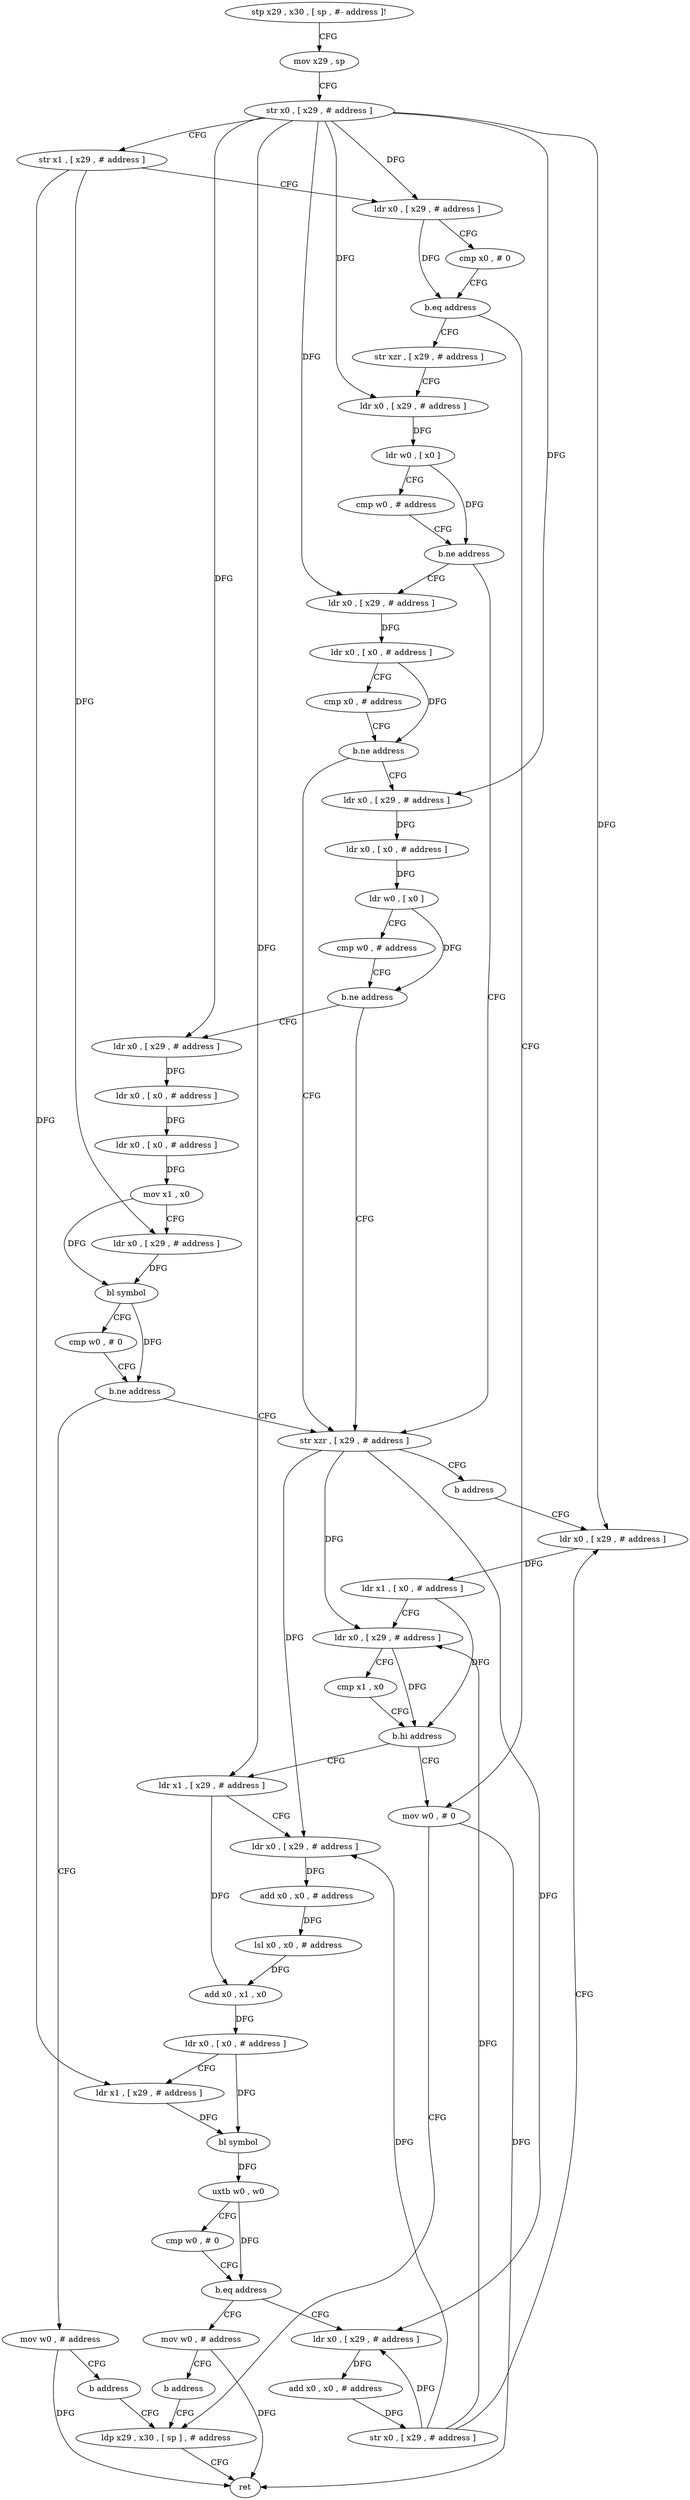 digraph "func" {
"138344" [label = "stp x29 , x30 , [ sp , #- address ]!" ]
"138348" [label = "mov x29 , sp" ]
"138352" [label = "str x0 , [ x29 , # address ]" ]
"138356" [label = "str x1 , [ x29 , # address ]" ]
"138360" [label = "ldr x0 , [ x29 , # address ]" ]
"138364" [label = "cmp x0 , # 0" ]
"138368" [label = "b.eq address" ]
"138560" [label = "mov w0 , # 0" ]
"138372" [label = "str xzr , [ x29 , # address ]" ]
"138564" [label = "ldp x29 , x30 , [ sp ] , # address" ]
"138376" [label = "ldr x0 , [ x29 , # address ]" ]
"138380" [label = "ldr w0 , [ x0 ]" ]
"138384" [label = "cmp w0 , # address" ]
"138388" [label = "b.ne address" ]
"138468" [label = "str xzr , [ x29 , # address ]" ]
"138392" [label = "ldr x0 , [ x29 , # address ]" ]
"138472" [label = "b address" ]
"138540" [label = "ldr x0 , [ x29 , # address ]" ]
"138396" [label = "ldr x0 , [ x0 , # address ]" ]
"138400" [label = "cmp x0 , # address" ]
"138404" [label = "b.ne address" ]
"138408" [label = "ldr x0 , [ x29 , # address ]" ]
"138544" [label = "ldr x1 , [ x0 , # address ]" ]
"138548" [label = "ldr x0 , [ x29 , # address ]" ]
"138552" [label = "cmp x1 , x0" ]
"138556" [label = "b.hi address" ]
"138476" [label = "ldr x1 , [ x29 , # address ]" ]
"138412" [label = "ldr x0 , [ x0 , # address ]" ]
"138416" [label = "ldr w0 , [ x0 ]" ]
"138420" [label = "cmp w0 , # address" ]
"138424" [label = "b.ne address" ]
"138428" [label = "ldr x0 , [ x29 , # address ]" ]
"138480" [label = "ldr x0 , [ x29 , # address ]" ]
"138484" [label = "add x0 , x0 , # address" ]
"138488" [label = "lsl x0 , x0 , # address" ]
"138492" [label = "add x0 , x1 , x0" ]
"138496" [label = "ldr x0 , [ x0 , # address ]" ]
"138500" [label = "ldr x1 , [ x29 , # address ]" ]
"138504" [label = "bl symbol" ]
"138508" [label = "uxtb w0 , w0" ]
"138512" [label = "cmp w0 , # 0" ]
"138516" [label = "b.eq address" ]
"138528" [label = "ldr x0 , [ x29 , # address ]" ]
"138520" [label = "mov w0 , # address" ]
"138432" [label = "ldr x0 , [ x0 , # address ]" ]
"138436" [label = "ldr x0 , [ x0 , # address ]" ]
"138440" [label = "mov x1 , x0" ]
"138444" [label = "ldr x0 , [ x29 , # address ]" ]
"138448" [label = "bl symbol" ]
"138452" [label = "cmp w0 , # 0" ]
"138456" [label = "b.ne address" ]
"138460" [label = "mov w0 , # address" ]
"138532" [label = "add x0 , x0 , # address" ]
"138536" [label = "str x0 , [ x29 , # address ]" ]
"138524" [label = "b address" ]
"138464" [label = "b address" ]
"138568" [label = "ret" ]
"138344" -> "138348" [ label = "CFG" ]
"138348" -> "138352" [ label = "CFG" ]
"138352" -> "138356" [ label = "CFG" ]
"138352" -> "138360" [ label = "DFG" ]
"138352" -> "138376" [ label = "DFG" ]
"138352" -> "138392" [ label = "DFG" ]
"138352" -> "138540" [ label = "DFG" ]
"138352" -> "138408" [ label = "DFG" ]
"138352" -> "138476" [ label = "DFG" ]
"138352" -> "138428" [ label = "DFG" ]
"138356" -> "138360" [ label = "CFG" ]
"138356" -> "138500" [ label = "DFG" ]
"138356" -> "138444" [ label = "DFG" ]
"138360" -> "138364" [ label = "CFG" ]
"138360" -> "138368" [ label = "DFG" ]
"138364" -> "138368" [ label = "CFG" ]
"138368" -> "138560" [ label = "CFG" ]
"138368" -> "138372" [ label = "CFG" ]
"138560" -> "138564" [ label = "CFG" ]
"138560" -> "138568" [ label = "DFG" ]
"138372" -> "138376" [ label = "CFG" ]
"138564" -> "138568" [ label = "CFG" ]
"138376" -> "138380" [ label = "DFG" ]
"138380" -> "138384" [ label = "CFG" ]
"138380" -> "138388" [ label = "DFG" ]
"138384" -> "138388" [ label = "CFG" ]
"138388" -> "138468" [ label = "CFG" ]
"138388" -> "138392" [ label = "CFG" ]
"138468" -> "138472" [ label = "CFG" ]
"138468" -> "138548" [ label = "DFG" ]
"138468" -> "138480" [ label = "DFG" ]
"138468" -> "138528" [ label = "DFG" ]
"138392" -> "138396" [ label = "DFG" ]
"138472" -> "138540" [ label = "CFG" ]
"138540" -> "138544" [ label = "DFG" ]
"138396" -> "138400" [ label = "CFG" ]
"138396" -> "138404" [ label = "DFG" ]
"138400" -> "138404" [ label = "CFG" ]
"138404" -> "138468" [ label = "CFG" ]
"138404" -> "138408" [ label = "CFG" ]
"138408" -> "138412" [ label = "DFG" ]
"138544" -> "138548" [ label = "CFG" ]
"138544" -> "138556" [ label = "DFG" ]
"138548" -> "138552" [ label = "CFG" ]
"138548" -> "138556" [ label = "DFG" ]
"138552" -> "138556" [ label = "CFG" ]
"138556" -> "138476" [ label = "CFG" ]
"138556" -> "138560" [ label = "CFG" ]
"138476" -> "138480" [ label = "CFG" ]
"138476" -> "138492" [ label = "DFG" ]
"138412" -> "138416" [ label = "DFG" ]
"138416" -> "138420" [ label = "CFG" ]
"138416" -> "138424" [ label = "DFG" ]
"138420" -> "138424" [ label = "CFG" ]
"138424" -> "138468" [ label = "CFG" ]
"138424" -> "138428" [ label = "CFG" ]
"138428" -> "138432" [ label = "DFG" ]
"138480" -> "138484" [ label = "DFG" ]
"138484" -> "138488" [ label = "DFG" ]
"138488" -> "138492" [ label = "DFG" ]
"138492" -> "138496" [ label = "DFG" ]
"138496" -> "138500" [ label = "CFG" ]
"138496" -> "138504" [ label = "DFG" ]
"138500" -> "138504" [ label = "DFG" ]
"138504" -> "138508" [ label = "DFG" ]
"138508" -> "138512" [ label = "CFG" ]
"138508" -> "138516" [ label = "DFG" ]
"138512" -> "138516" [ label = "CFG" ]
"138516" -> "138528" [ label = "CFG" ]
"138516" -> "138520" [ label = "CFG" ]
"138528" -> "138532" [ label = "DFG" ]
"138520" -> "138524" [ label = "CFG" ]
"138520" -> "138568" [ label = "DFG" ]
"138432" -> "138436" [ label = "DFG" ]
"138436" -> "138440" [ label = "DFG" ]
"138440" -> "138444" [ label = "CFG" ]
"138440" -> "138448" [ label = "DFG" ]
"138444" -> "138448" [ label = "DFG" ]
"138448" -> "138452" [ label = "CFG" ]
"138448" -> "138456" [ label = "DFG" ]
"138452" -> "138456" [ label = "CFG" ]
"138456" -> "138468" [ label = "CFG" ]
"138456" -> "138460" [ label = "CFG" ]
"138460" -> "138464" [ label = "CFG" ]
"138460" -> "138568" [ label = "DFG" ]
"138532" -> "138536" [ label = "DFG" ]
"138536" -> "138540" [ label = "CFG" ]
"138536" -> "138548" [ label = "DFG" ]
"138536" -> "138480" [ label = "DFG" ]
"138536" -> "138528" [ label = "DFG" ]
"138524" -> "138564" [ label = "CFG" ]
"138464" -> "138564" [ label = "CFG" ]
}
